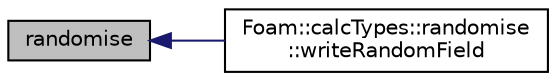 digraph "randomise"
{
  bgcolor="transparent";
  edge [fontname="Helvetica",fontsize="10",labelfontname="Helvetica",labelfontsize="10"];
  node [fontname="Helvetica",fontsize="10",shape=record];
  rankdir="LR";
  Node1 [label="randomise",height=0.2,width=0.4,color="black", fillcolor="grey75", style="filled", fontcolor="black"];
  Node1 -> Node2 [dir="back",color="midnightblue",fontsize="10",style="solid",fontname="Helvetica"];
  Node2 [label="Foam::calcTypes::randomise\l::writeRandomField",height=0.2,width=0.4,color="black",URL="$a02123.html#a737af16a1590d56e038307712bf03d6c",tooltip="Write component fields. "];
}
